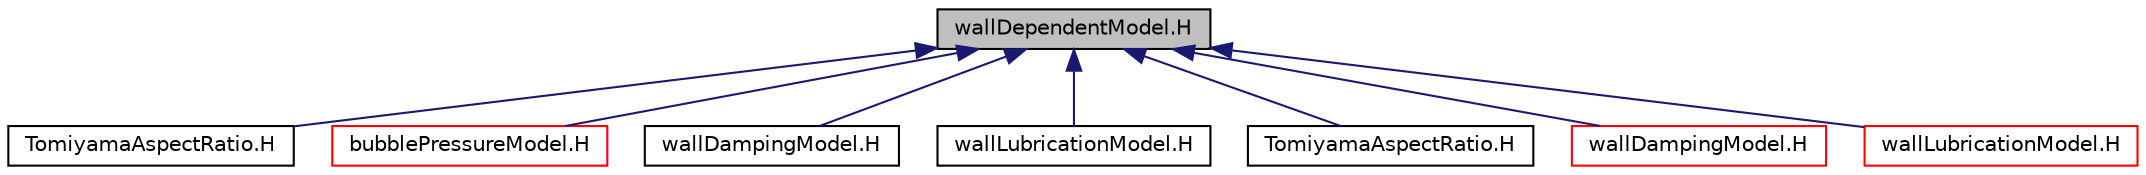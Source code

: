 digraph "wallDependentModel.H"
{
  bgcolor="transparent";
  edge [fontname="Helvetica",fontsize="10",labelfontname="Helvetica",labelfontsize="10"];
  node [fontname="Helvetica",fontsize="10",shape=record];
  Node3 [label="wallDependentModel.H",height=0.2,width=0.4,color="black", fillcolor="grey75", style="filled", fontcolor="black"];
  Node3 -> Node4 [dir="back",color="midnightblue",fontsize="10",style="solid",fontname="Helvetica"];
  Node4 [label="TomiyamaAspectRatio.H",height=0.2,width=0.4,color="black",URL="$a03960.html"];
  Node3 -> Node5 [dir="back",color="midnightblue",fontsize="10",style="solid",fontname="Helvetica"];
  Node5 [label="bubblePressureModel.H",height=0.2,width=0.4,color="red",URL="$a00935.html"];
  Node3 -> Node8 [dir="back",color="midnightblue",fontsize="10",style="solid",fontname="Helvetica"];
  Node8 [label="wallDampingModel.H",height=0.2,width=0.4,color="black",URL="$a04098.html"];
  Node3 -> Node9 [dir="back",color="midnightblue",fontsize="10",style="solid",fontname="Helvetica"];
  Node9 [label="wallLubricationModel.H",height=0.2,width=0.4,color="black",URL="$a04122.html"];
  Node3 -> Node10 [dir="back",color="midnightblue",fontsize="10",style="solid",fontname="Helvetica"];
  Node10 [label="TomiyamaAspectRatio.H",height=0.2,width=0.4,color="black",URL="$a03963.html"];
  Node3 -> Node11 [dir="back",color="midnightblue",fontsize="10",style="solid",fontname="Helvetica"];
  Node11 [label="wallDampingModel.H",height=0.2,width=0.4,color="red",URL="$a04101.html"];
  Node3 -> Node24 [dir="back",color="midnightblue",fontsize="10",style="solid",fontname="Helvetica"];
  Node24 [label="wallLubricationModel.H",height=0.2,width=0.4,color="red",URL="$a04125.html"];
}
